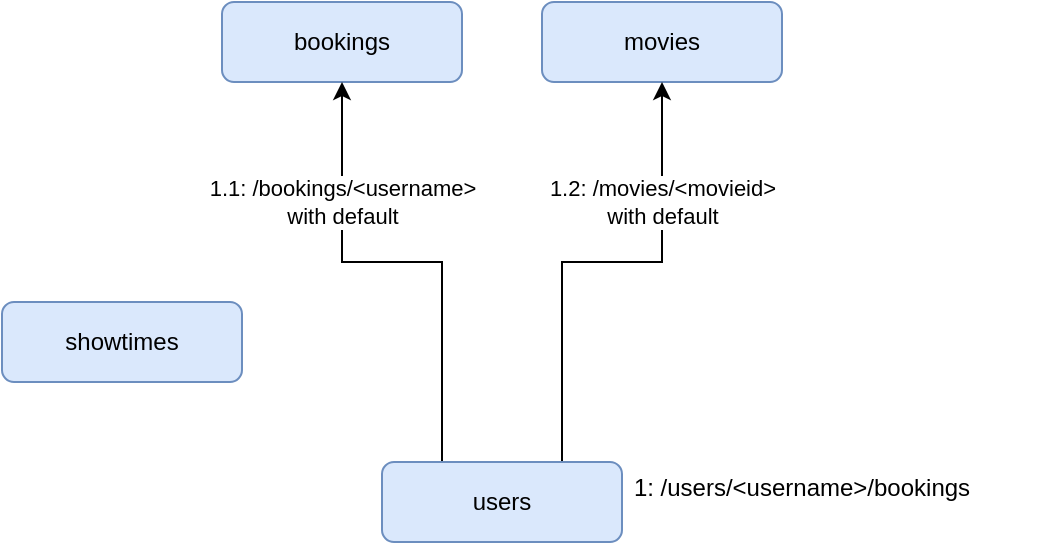 <mxfile version="14.6.6" type="google"><diagram id="C5RBs43oDa-KdzZeNtuy" name="Page-1"><mxGraphModel dx="946" dy="646" grid="1" gridSize="10" guides="1" tooltips="1" connect="1" arrows="1" fold="1" page="1" pageScale="1" pageWidth="827" pageHeight="1169" math="0" shadow="0"><root><mxCell id="WIyWlLk6GJQsqaUBKTNV-0"/><mxCell id="WIyWlLk6GJQsqaUBKTNV-1" parent="WIyWlLk6GJQsqaUBKTNV-0"/><mxCell id="WIyWlLk6GJQsqaUBKTNV-3" value="bookings" style="rounded=1;whiteSpace=wrap;html=1;fontSize=12;glass=0;strokeWidth=1;shadow=0;fillColor=#dae8fc;strokeColor=#6c8ebf;" parent="WIyWlLk6GJQsqaUBKTNV-1" vertex="1"><mxGeometry x="160" y="80" width="120" height="40" as="geometry"/></mxCell><mxCell id="WIyWlLk6GJQsqaUBKTNV-7" value="movies" style="rounded=1;whiteSpace=wrap;html=1;fontSize=12;glass=0;strokeWidth=1;shadow=0;fillColor=#dae8fc;strokeColor=#6c8ebf;" parent="WIyWlLk6GJQsqaUBKTNV-1" vertex="1"><mxGeometry x="320" y="80" width="120" height="40" as="geometry"/></mxCell><mxCell id="vmEaNDahWHTbmuxLoUYa-0" style="edgeStyle=orthogonalEdgeStyle;rounded=0;orthogonalLoop=1;jettySize=auto;html=1;exitX=0.5;exitY=0;exitDx=0;exitDy=0;entryX=0.5;entryY=1;entryDx=0;entryDy=0;" parent="WIyWlLk6GJQsqaUBKTNV-1" source="WIyWlLk6GJQsqaUBKTNV-11" target="WIyWlLk6GJQsqaUBKTNV-3" edge="1"><mxGeometry relative="1" as="geometry"><Array as="points"><mxPoint x="270" y="310"/><mxPoint x="270" y="210"/><mxPoint x="220" y="210"/></Array></mxGeometry></mxCell><mxCell id="vmEaNDahWHTbmuxLoUYa-4" value="1.1: /bookings/&amp;lt;username&amp;gt;&lt;br&gt;with default" style="edgeLabel;html=1;align=center;verticalAlign=middle;resizable=0;points=[];" parent="vmEaNDahWHTbmuxLoUYa-0" vertex="1" connectable="0"><mxGeometry x="0.541" relative="1" as="geometry"><mxPoint y="-2" as="offset"/></mxGeometry></mxCell><mxCell id="vmEaNDahWHTbmuxLoUYa-2" style="edgeStyle=orthogonalEdgeStyle;rounded=0;orthogonalLoop=1;jettySize=auto;html=1;exitX=0.75;exitY=0;exitDx=0;exitDy=0;entryX=0.5;entryY=1;entryDx=0;entryDy=0;" parent="WIyWlLk6GJQsqaUBKTNV-1" source="WIyWlLk6GJQsqaUBKTNV-11" target="WIyWlLk6GJQsqaUBKTNV-7" edge="1"><mxGeometry relative="1" as="geometry"><mxPoint x="260" y="260" as="targetPoint"/><Array as="points"><mxPoint x="330" y="210"/><mxPoint x="380" y="210"/></Array></mxGeometry></mxCell><mxCell id="vmEaNDahWHTbmuxLoUYa-5" value="1.2: /movies/&amp;lt;movieid&amp;gt;&lt;br&gt;with default" style="edgeLabel;html=1;align=center;verticalAlign=middle;resizable=0;points=[];" parent="vmEaNDahWHTbmuxLoUYa-2" vertex="1" connectable="0"><mxGeometry x="0.442" y="-1" relative="1" as="geometry"><mxPoint x="-1" y="-7" as="offset"/></mxGeometry></mxCell><mxCell id="WIyWlLk6GJQsqaUBKTNV-11" value="users" style="rounded=1;whiteSpace=wrap;html=1;fontSize=12;glass=0;strokeWidth=1;shadow=0;fillColor=#dae8fc;strokeColor=#6c8ebf;" parent="WIyWlLk6GJQsqaUBKTNV-1" vertex="1"><mxGeometry x="240" y="310" width="120" height="40" as="geometry"/></mxCell><mxCell id="WIyWlLk6GJQsqaUBKTNV-12" value="showtimes" style="rounded=1;whiteSpace=wrap;html=1;fontSize=12;glass=0;strokeWidth=1;shadow=0;fillColor=#dae8fc;strokeColor=#6c8ebf;" parent="WIyWlLk6GJQsqaUBKTNV-1" vertex="1"><mxGeometry x="50" y="230" width="120" height="40" as="geometry"/></mxCell><mxCell id="vmEaNDahWHTbmuxLoUYa-6" value="1: /users/&amp;lt;username&amp;gt;/bookings&lt;br&gt;&lt;div style=&quot;text-align: left&quot;&gt;&lt;br&gt;&lt;/div&gt;" style="text;html=1;strokeColor=none;fillColor=none;align=center;verticalAlign=middle;whiteSpace=wrap;rounded=0;" parent="WIyWlLk6GJQsqaUBKTNV-1" vertex="1"><mxGeometry x="330" y="320" width="240" height="20" as="geometry"/></mxCell></root></mxGraphModel></diagram></mxfile>